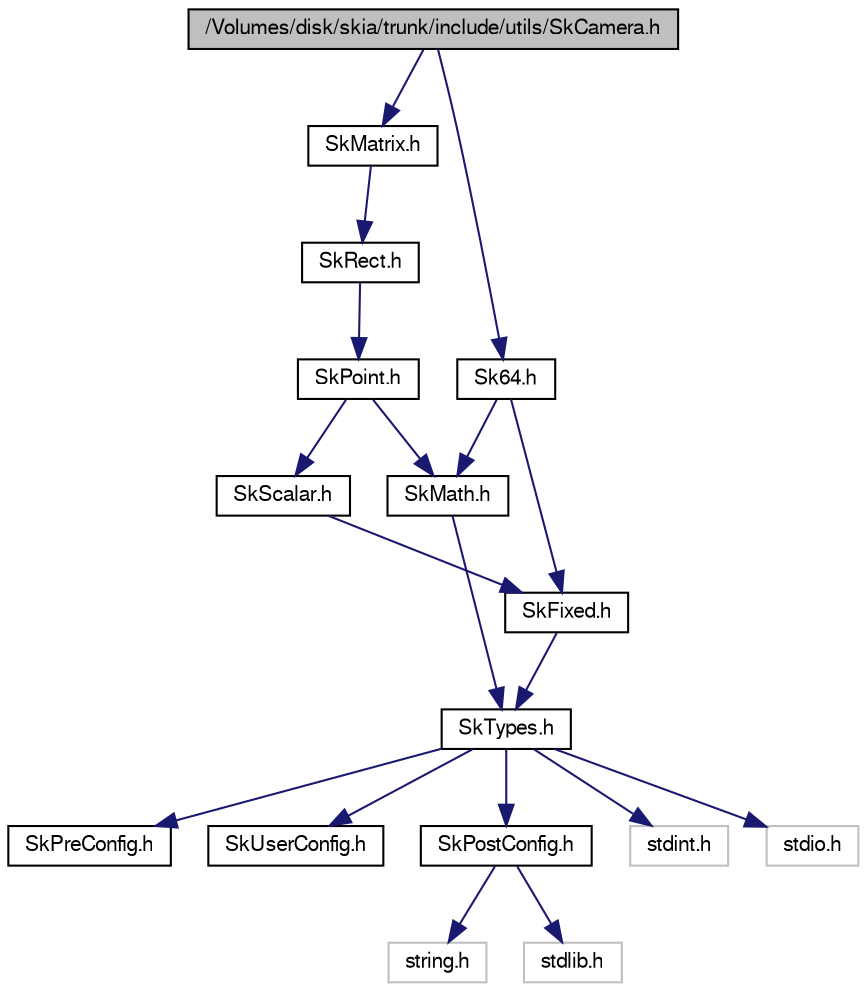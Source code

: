 digraph G
{
  edge [fontname="FreeSans",fontsize="10",labelfontname="FreeSans",labelfontsize="10"];
  node [fontname="FreeSans",fontsize="10",shape=record];
  Node1 [label="/Volumes/disk/skia/trunk/include/utils/SkCamera.h",height=0.2,width=0.4,color="black", fillcolor="grey75", style="filled" fontcolor="black"];
  Node1 -> Node2 [color="midnightblue",fontsize="10",style="solid",fontname="FreeSans"];
  Node2 [label="Sk64.h",height=0.2,width=0.4,color="black", fillcolor="white", style="filled",URL="$_sk64_8h.html"];
  Node2 -> Node3 [color="midnightblue",fontsize="10",style="solid",fontname="FreeSans"];
  Node3 [label="SkFixed.h",height=0.2,width=0.4,color="black", fillcolor="white", style="filled",URL="$_sk_fixed_8h.html"];
  Node3 -> Node4 [color="midnightblue",fontsize="10",style="solid",fontname="FreeSans"];
  Node4 [label="SkTypes.h",height=0.2,width=0.4,color="black", fillcolor="white", style="filled",URL="$_sk_types_8h.html"];
  Node4 -> Node5 [color="midnightblue",fontsize="10",style="solid",fontname="FreeSans"];
  Node5 [label="SkPreConfig.h",height=0.2,width=0.4,color="black", fillcolor="white", style="filled",URL="$_sk_pre_config_8h.html"];
  Node4 -> Node6 [color="midnightblue",fontsize="10",style="solid",fontname="FreeSans"];
  Node6 [label="SkUserConfig.h",height=0.2,width=0.4,color="black", fillcolor="white", style="filled",URL="$_sk_user_config_8h.html"];
  Node4 -> Node7 [color="midnightblue",fontsize="10",style="solid",fontname="FreeSans"];
  Node7 [label="SkPostConfig.h",height=0.2,width=0.4,color="black", fillcolor="white", style="filled",URL="$_sk_post_config_8h.html"];
  Node7 -> Node8 [color="midnightblue",fontsize="10",style="solid",fontname="FreeSans"];
  Node8 [label="string.h",height=0.2,width=0.4,color="grey75", fillcolor="white", style="filled"];
  Node7 -> Node9 [color="midnightblue",fontsize="10",style="solid",fontname="FreeSans"];
  Node9 [label="stdlib.h",height=0.2,width=0.4,color="grey75", fillcolor="white", style="filled"];
  Node4 -> Node10 [color="midnightblue",fontsize="10",style="solid",fontname="FreeSans"];
  Node10 [label="stdint.h",height=0.2,width=0.4,color="grey75", fillcolor="white", style="filled"];
  Node4 -> Node11 [color="midnightblue",fontsize="10",style="solid",fontname="FreeSans"];
  Node11 [label="stdio.h",height=0.2,width=0.4,color="grey75", fillcolor="white", style="filled"];
  Node2 -> Node12 [color="midnightblue",fontsize="10",style="solid",fontname="FreeSans"];
  Node12 [label="SkMath.h",height=0.2,width=0.4,color="black", fillcolor="white", style="filled",URL="$_sk_math_8h.html"];
  Node12 -> Node4 [color="midnightblue",fontsize="10",style="solid",fontname="FreeSans"];
  Node1 -> Node13 [color="midnightblue",fontsize="10",style="solid",fontname="FreeSans"];
  Node13 [label="SkMatrix.h",height=0.2,width=0.4,color="black", fillcolor="white", style="filled",URL="$_sk_matrix_8h.html"];
  Node13 -> Node14 [color="midnightblue",fontsize="10",style="solid",fontname="FreeSans"];
  Node14 [label="SkRect.h",height=0.2,width=0.4,color="black", fillcolor="white", style="filled",URL="$_sk_rect_8h.html"];
  Node14 -> Node15 [color="midnightblue",fontsize="10",style="solid",fontname="FreeSans"];
  Node15 [label="SkPoint.h",height=0.2,width=0.4,color="black", fillcolor="white", style="filled",URL="$_sk_point_8h.html"];
  Node15 -> Node12 [color="midnightblue",fontsize="10",style="solid",fontname="FreeSans"];
  Node15 -> Node16 [color="midnightblue",fontsize="10",style="solid",fontname="FreeSans"];
  Node16 [label="SkScalar.h",height=0.2,width=0.4,color="black", fillcolor="white", style="filled",URL="$_sk_scalar_8h.html"];
  Node16 -> Node3 [color="midnightblue",fontsize="10",style="solid",fontname="FreeSans"];
}
